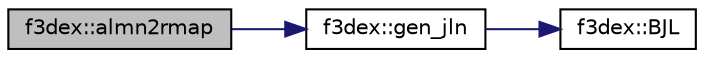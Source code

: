 digraph G
{
  edge [fontname="Helvetica",fontsize="10",labelfontname="Helvetica",labelfontsize="10"];
  node [fontname="Helvetica",fontsize="10",shape=record];
  rankdir=LR;
  Node1 [label="f3dex::almn2rmap",height=0.2,width=0.4,color="black", fillcolor="grey75", style="filled" fontcolor="black"];
  Node1 -> Node2 [color="midnightblue",fontsize="10",style="solid"];
  Node2 [label="f3dex::gen_jln",height=0.2,width=0.4,color="black", fillcolor="white", style="filled",URL="$namespacef3dex.html#ad15a4c29088690f9ee5b97799abfc4a5"];
  Node2 -> Node3 [color="midnightblue",fontsize="10",style="solid"];
  Node3 [label="f3dex::BJL",height=0.2,width=0.4,color="black", fillcolor="white", style="filled",URL="$namespacef3dex.html#ae7f16ddea56702ffd83912c6def516d4",tooltip="Compute the value of the l-th order spherical bessel function at x."];
}

